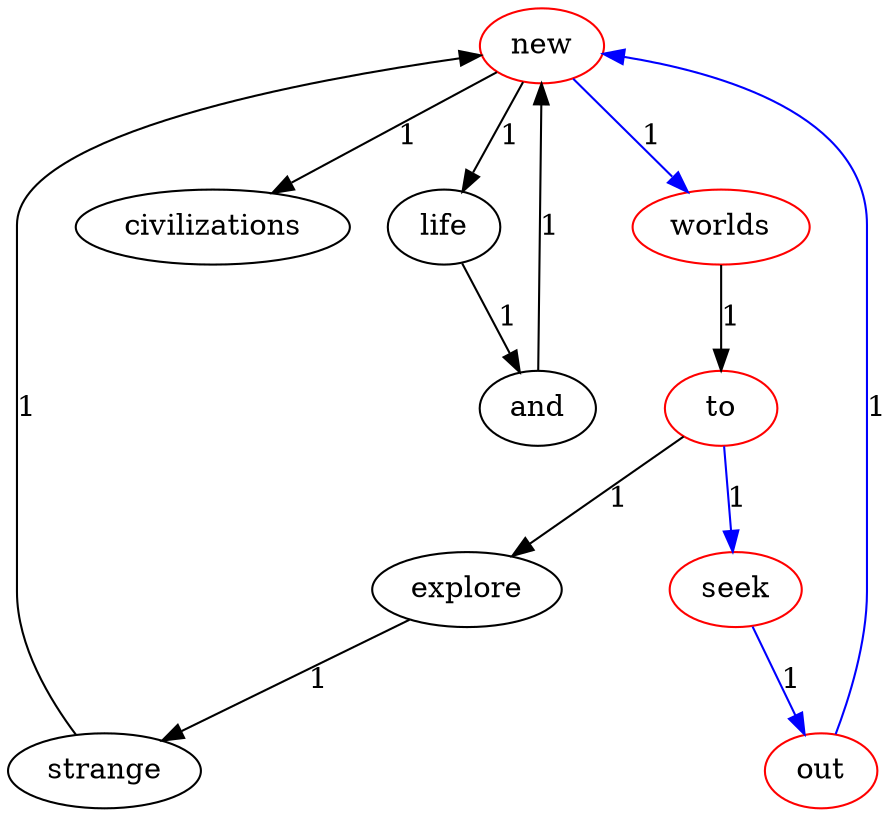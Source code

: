digraph G{
new [color=red];
worlds [color=red];
explore;
and;
to [color=red];
civilizations;
seek [color=red];
life;
strange;
out [color=red];
new->worlds[label=1, color=blue];
new->civilizations[label=1];
new->life[label=1];
worlds->to[label=1];
explore->strange[label=1];
and->new[label=1];
to->explore[label=1];
to->seek[label=1, color=blue];
seek->out[label=1, color=blue];
strange->new[label=1];
life->and[label=1];
out->new[label=1, color=blue];
}
